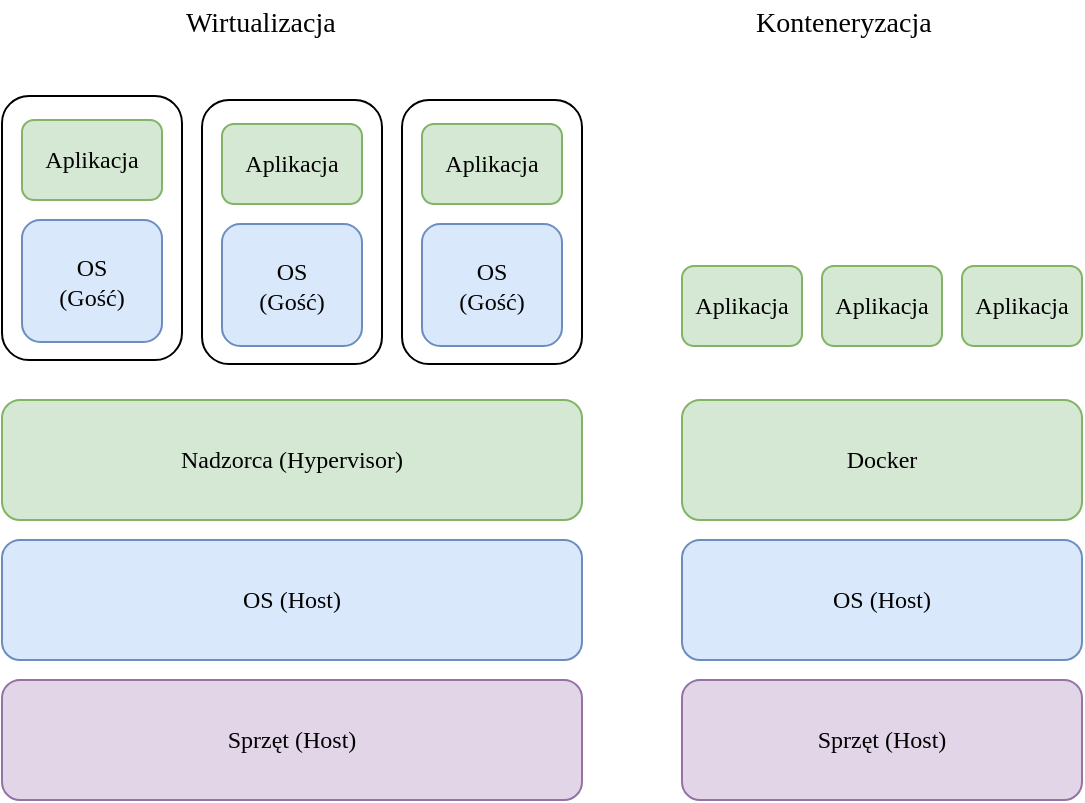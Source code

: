 <mxfile version="12.2.2" type="device" pages="1"><diagram id="WI9T0HZ2pTsCkuznbFz-" name="Page-1"><mxGraphModel dx="1408" dy="938" grid="1" gridSize="10" guides="1" tooltips="1" connect="1" arrows="1" fold="1" page="1" pageScale="1" pageWidth="827" pageHeight="583" math="0" shadow="0"><root><mxCell id="0"/><mxCell id="1" parent="0"/><mxCell id="0Q-pBv8NC0NCs6lCRgLj-1" value="" style="rounded=1;whiteSpace=wrap;html=1;" vertex="1" parent="1"><mxGeometry x="80" y="78" width="90" height="132" as="geometry"/></mxCell><mxCell id="0Q-pBv8NC0NCs6lCRgLj-2" value="&lt;font face=&quot;Archia&quot;&gt;Aplikacja&lt;/font&gt;" style="rounded=1;whiteSpace=wrap;html=1;fillColor=#d5e8d4;strokeColor=#82b366;" vertex="1" parent="1"><mxGeometry x="90" y="90" width="70" height="40" as="geometry"/></mxCell><mxCell id="0Q-pBv8NC0NCs6lCRgLj-3" value="&lt;font face=&quot;Archia&quot;&gt;OS&lt;br&gt;(Gość)&lt;/font&gt;" style="rounded=1;whiteSpace=wrap;html=1;fillColor=#dae8fc;strokeColor=#6c8ebf;" vertex="1" parent="1"><mxGeometry x="90" y="140" width="70" height="61" as="geometry"/></mxCell><mxCell id="0Q-pBv8NC0NCs6lCRgLj-10" value="Nadzorca (Hypervisor)" style="rounded=1;whiteSpace=wrap;html=1;rotation=0;fontFamily=Archia;fillColor=#d5e8d4;strokeColor=#82b366;" vertex="1" parent="1"><mxGeometry x="80" y="230" width="290" height="60" as="geometry"/></mxCell><mxCell id="0Q-pBv8NC0NCs6lCRgLj-12" value="OS (Host)" style="rounded=1;whiteSpace=wrap;html=1;rotation=0;fontFamily=Archia;fillColor=#dae8fc;strokeColor=#6c8ebf;" vertex="1" parent="1"><mxGeometry x="80" y="300" width="290" height="60" as="geometry"/></mxCell><mxCell id="0Q-pBv8NC0NCs6lCRgLj-13" value="Sprzęt (Host)" style="rounded=1;whiteSpace=wrap;html=1;rotation=0;fontFamily=Archia;fillColor=#e1d5e7;strokeColor=#9673a6;" vertex="1" parent="1"><mxGeometry x="80" y="370" width="290" height="60" as="geometry"/></mxCell><mxCell id="0Q-pBv8NC0NCs6lCRgLj-14" value="&lt;font face=&quot;Archia&quot; style=&quot;font-size: 14px;&quot;&gt;Wirtualizacja&lt;/font&gt;" style="text;html=1;resizable=0;points=[];autosize=1;align=left;verticalAlign=top;spacingTop=-4;fontSize=14;" vertex="1" parent="1"><mxGeometry x="170" y="30" width="100" height="20" as="geometry"/></mxCell><mxCell id="0Q-pBv8NC0NCs6lCRgLj-15" value="&lt;font face=&quot;Archia&quot; style=&quot;font-size: 14px&quot;&gt;Konteneryzacja&lt;br&gt;&lt;/font&gt;" style="text;html=1;resizable=0;points=[];autosize=1;align=left;verticalAlign=top;spacingTop=-4;fontSize=14;" vertex="1" parent="1"><mxGeometry x="455" y="30" width="130" height="20" as="geometry"/></mxCell><mxCell id="0Q-pBv8NC0NCs6lCRgLj-16" value="&lt;font face=&quot;Archia&quot;&gt;Aplikacja&lt;/font&gt;" style="rounded=1;whiteSpace=wrap;html=1;fillColor=#d5e8d4;strokeColor=#82b366;" vertex="1" parent="1"><mxGeometry x="420" y="163" width="60" height="40" as="geometry"/></mxCell><mxCell id="0Q-pBv8NC0NCs6lCRgLj-17" value="&lt;font face=&quot;Archia&quot;&gt;Aplikacja&lt;/font&gt;" style="rounded=1;whiteSpace=wrap;html=1;fillColor=#d5e8d4;strokeColor=#82b366;" vertex="1" parent="1"><mxGeometry x="490" y="163" width="60" height="40" as="geometry"/></mxCell><mxCell id="0Q-pBv8NC0NCs6lCRgLj-18" value="&lt;font face=&quot;Archia&quot;&gt;Aplikacja&lt;/font&gt;" style="rounded=1;whiteSpace=wrap;html=1;fillColor=#d5e8d4;strokeColor=#82b366;" vertex="1" parent="1"><mxGeometry x="560" y="163" width="60" height="40" as="geometry"/></mxCell><mxCell id="0Q-pBv8NC0NCs6lCRgLj-19" value="" style="rounded=1;whiteSpace=wrap;html=1;" vertex="1" parent="1"><mxGeometry x="180" y="80" width="90" height="132" as="geometry"/></mxCell><mxCell id="0Q-pBv8NC0NCs6lCRgLj-20" value="&lt;font face=&quot;Archia&quot;&gt;Aplikacja&lt;/font&gt;" style="rounded=1;whiteSpace=wrap;html=1;fillColor=#d5e8d4;strokeColor=#82b366;" vertex="1" parent="1"><mxGeometry x="190" y="92" width="70" height="40" as="geometry"/></mxCell><mxCell id="0Q-pBv8NC0NCs6lCRgLj-21" value="&lt;font face=&quot;Archia&quot;&gt;OS&lt;br&gt;(Gość)&lt;/font&gt;" style="rounded=1;whiteSpace=wrap;html=1;fillColor=#dae8fc;strokeColor=#6c8ebf;" vertex="1" parent="1"><mxGeometry x="190" y="142" width="70" height="61" as="geometry"/></mxCell><mxCell id="0Q-pBv8NC0NCs6lCRgLj-22" value="" style="rounded=1;whiteSpace=wrap;html=1;" vertex="1" parent="1"><mxGeometry x="280" y="80" width="90" height="132" as="geometry"/></mxCell><mxCell id="0Q-pBv8NC0NCs6lCRgLj-23" value="&lt;font face=&quot;Archia&quot;&gt;Aplikacja&lt;/font&gt;" style="rounded=1;whiteSpace=wrap;html=1;fillColor=#d5e8d4;strokeColor=#82b366;" vertex="1" parent="1"><mxGeometry x="290" y="92" width="70" height="40" as="geometry"/></mxCell><mxCell id="0Q-pBv8NC0NCs6lCRgLj-24" value="&lt;font face=&quot;Archia&quot;&gt;OS&lt;br&gt;(Gość)&lt;/font&gt;" style="rounded=1;whiteSpace=wrap;html=1;fillColor=#dae8fc;strokeColor=#6c8ebf;" vertex="1" parent="1"><mxGeometry x="290" y="142" width="70" height="61" as="geometry"/></mxCell><mxCell id="0Q-pBv8NC0NCs6lCRgLj-25" value="Docker" style="rounded=1;whiteSpace=wrap;html=1;rotation=0;fontFamily=Archia;fillColor=#d5e8d4;strokeColor=#82b366;" vertex="1" parent="1"><mxGeometry x="420" y="230" width="200" height="60" as="geometry"/></mxCell><mxCell id="0Q-pBv8NC0NCs6lCRgLj-27" value="OS (Host)" style="rounded=1;whiteSpace=wrap;html=1;rotation=0;fontFamily=Archia;fillColor=#dae8fc;strokeColor=#6c8ebf;" vertex="1" parent="1"><mxGeometry x="420" y="300" width="200" height="60" as="geometry"/></mxCell><mxCell id="0Q-pBv8NC0NCs6lCRgLj-28" value="Sprzęt (Host)" style="rounded=1;whiteSpace=wrap;html=1;rotation=0;fontFamily=Archia;fillColor=#e1d5e7;strokeColor=#9673a6;" vertex="1" parent="1"><mxGeometry x="420" y="370" width="200" height="60" as="geometry"/></mxCell></root></mxGraphModel></diagram></mxfile>